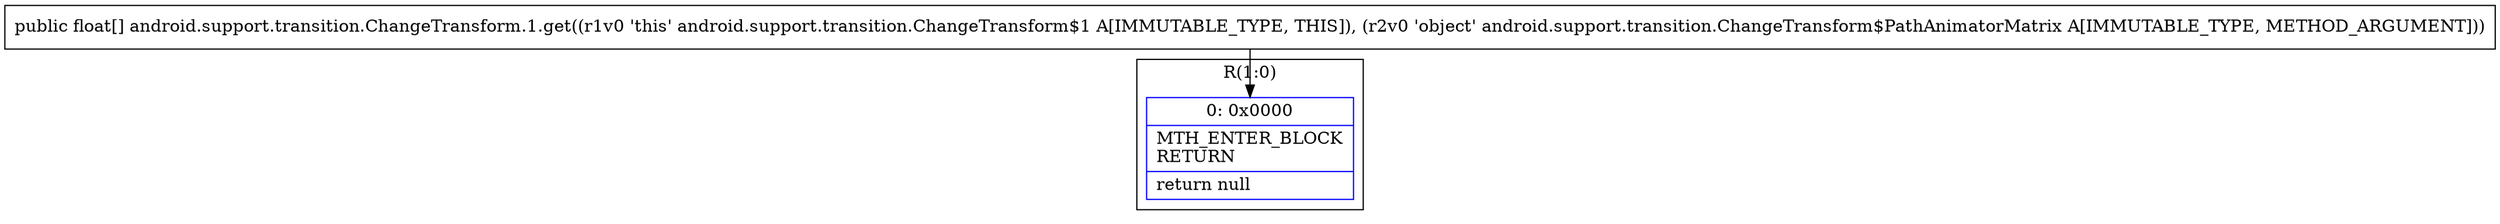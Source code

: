 digraph "CFG forandroid.support.transition.ChangeTransform.1.get(Landroid\/support\/transition\/ChangeTransform$PathAnimatorMatrix;)[F" {
subgraph cluster_Region_863287964 {
label = "R(1:0)";
node [shape=record,color=blue];
Node_0 [shape=record,label="{0\:\ 0x0000|MTH_ENTER_BLOCK\lRETURN\l|return null\l}"];
}
MethodNode[shape=record,label="{public float[] android.support.transition.ChangeTransform.1.get((r1v0 'this' android.support.transition.ChangeTransform$1 A[IMMUTABLE_TYPE, THIS]), (r2v0 'object' android.support.transition.ChangeTransform$PathAnimatorMatrix A[IMMUTABLE_TYPE, METHOD_ARGUMENT])) }"];
MethodNode -> Node_0;
}

